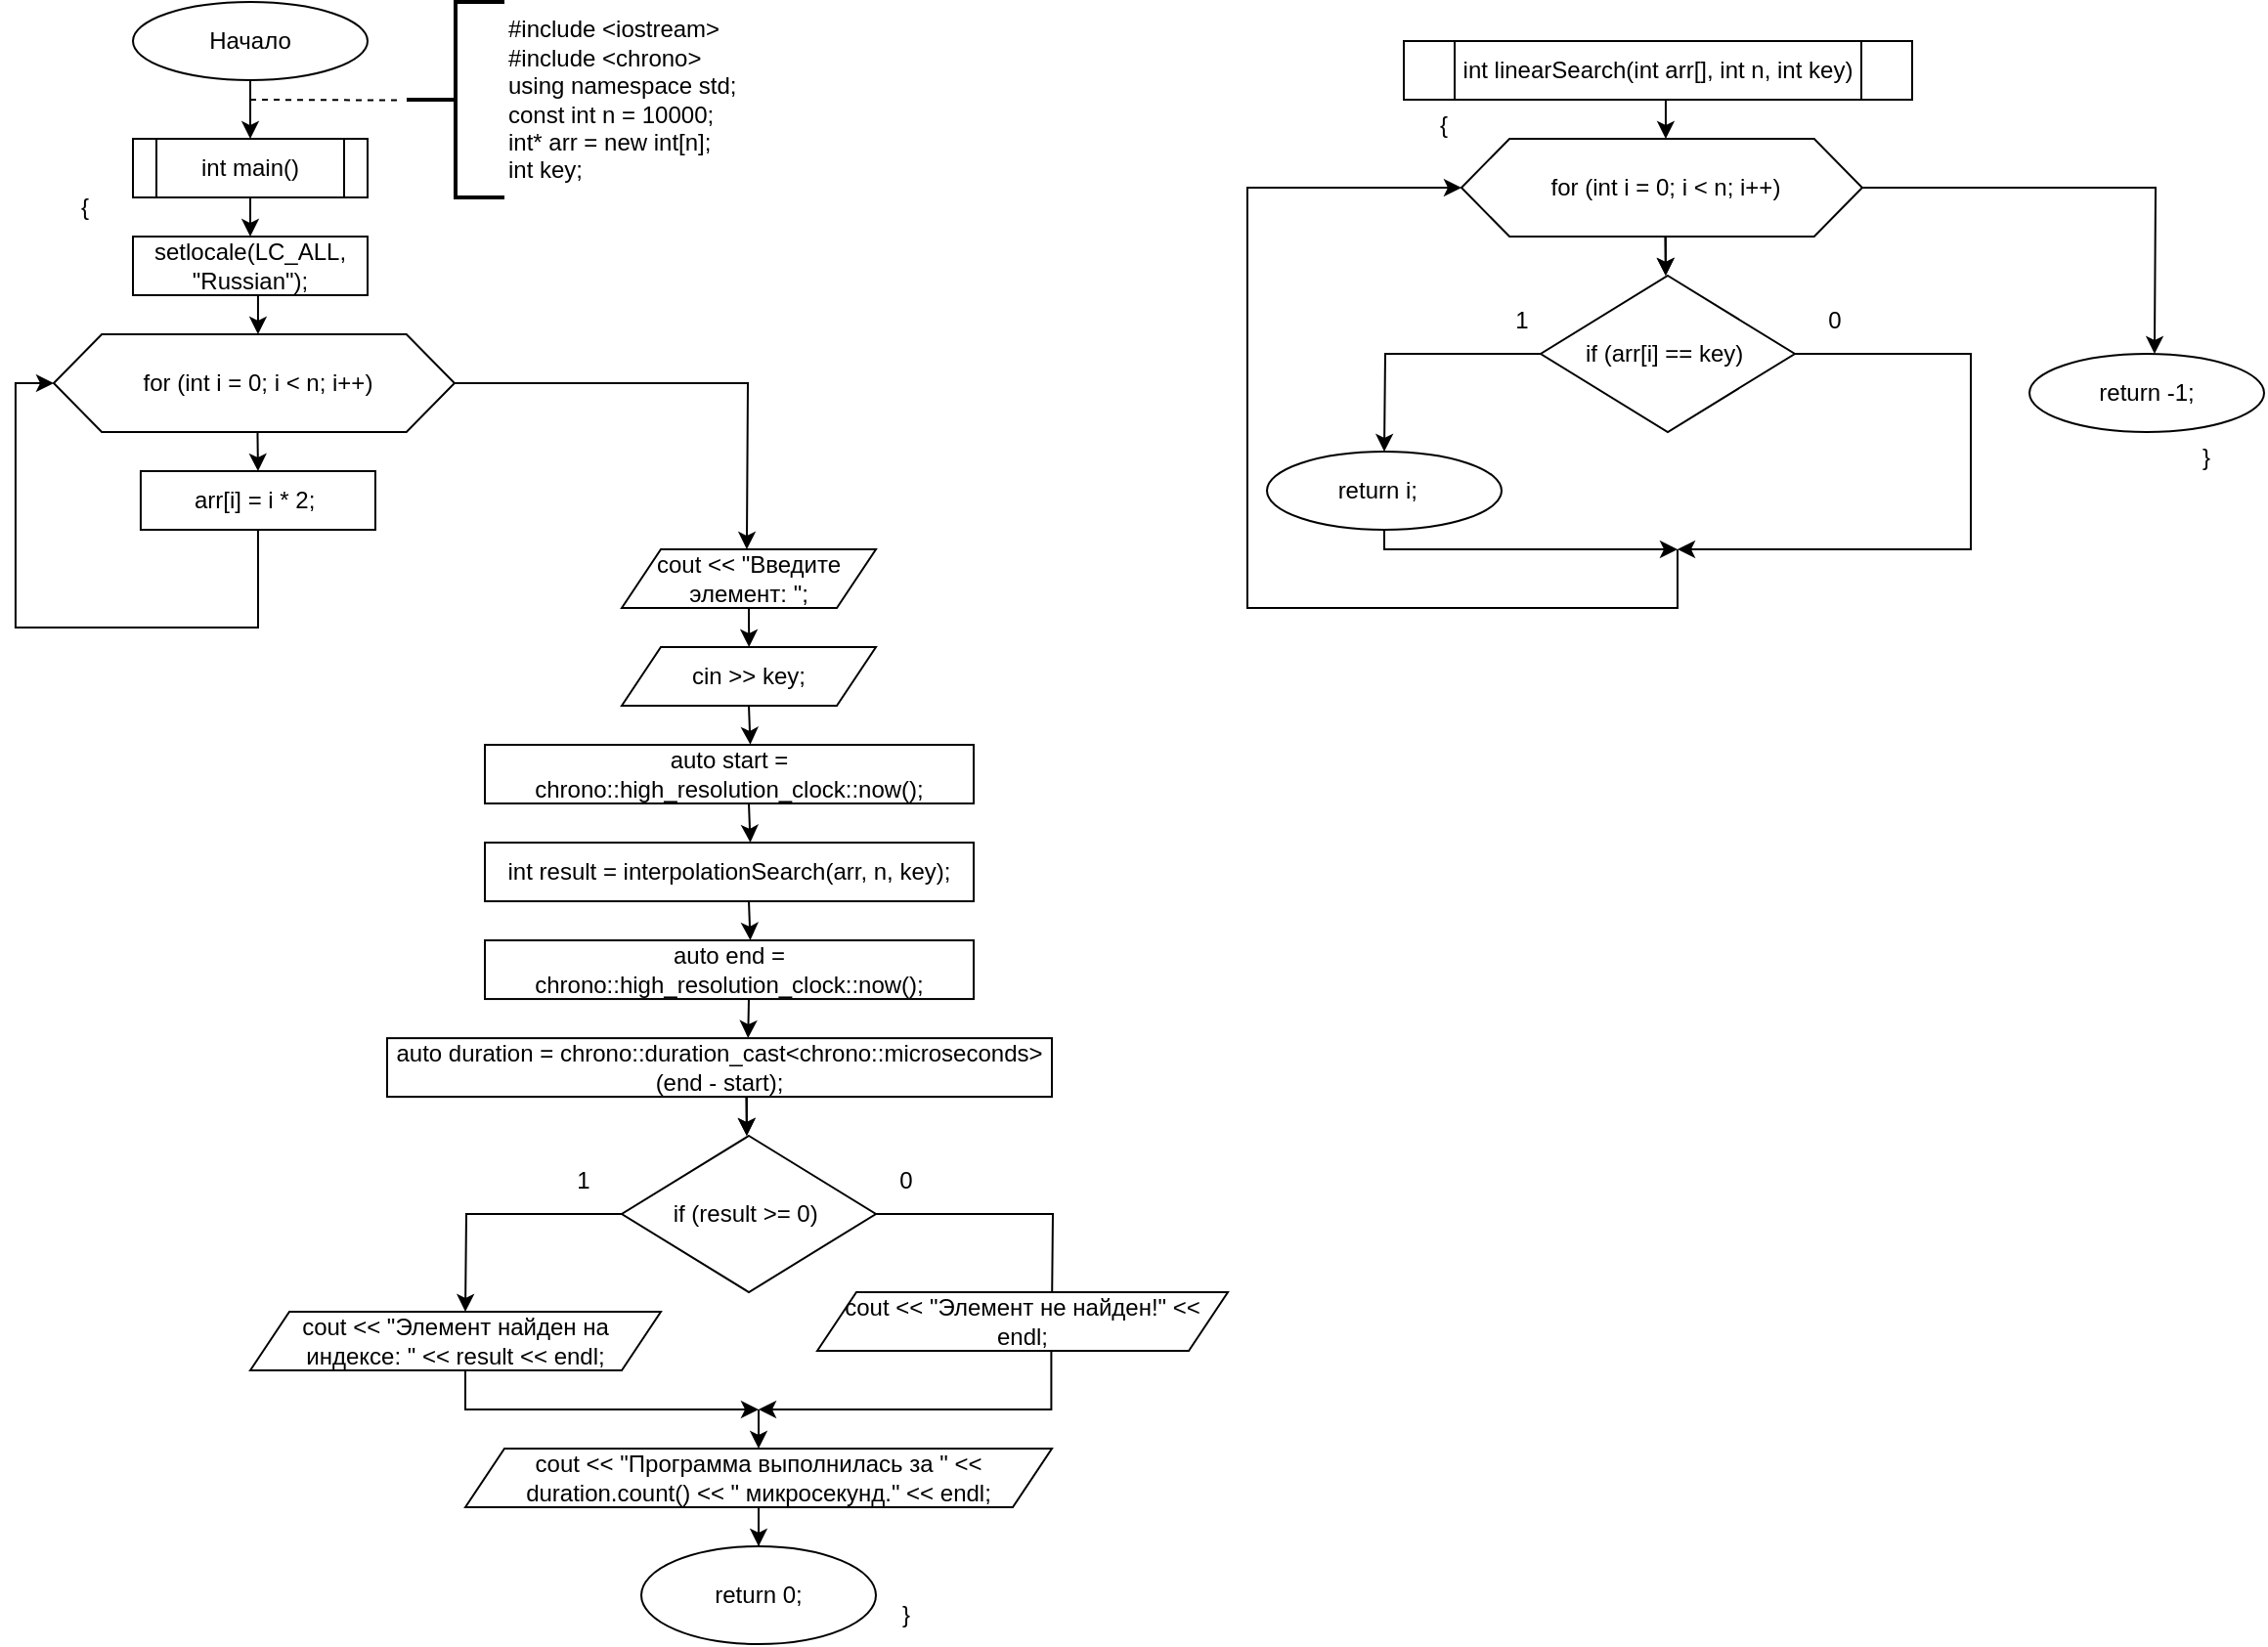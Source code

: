 <mxfile version="26.0.9">
  <diagram name="Страница — 1" id="4ZSz0JAFuTdOmguWQPWU">
    <mxGraphModel dx="1687" dy="984" grid="1" gridSize="10" guides="1" tooltips="1" connect="1" arrows="1" fold="1" page="1" pageScale="1" pageWidth="827" pageHeight="1169" math="0" shadow="0">
      <root>
        <mxCell id="0" />
        <mxCell id="1" parent="0" />
        <mxCell id="oYJm5ToDIsL-59CE9eMB-1" value="" style="edgeStyle=orthogonalEdgeStyle;rounded=0;orthogonalLoop=1;jettySize=auto;html=1;" edge="1" parent="1" source="oYJm5ToDIsL-59CE9eMB-2">
          <mxGeometry relative="1" as="geometry">
            <mxPoint x="220" y="100" as="targetPoint" />
          </mxGeometry>
        </mxCell>
        <mxCell id="oYJm5ToDIsL-59CE9eMB-2" value="Начало" style="ellipse;whiteSpace=wrap;html=1;" vertex="1" parent="1">
          <mxGeometry x="160" y="30" width="120" height="40" as="geometry" />
        </mxCell>
        <mxCell id="oYJm5ToDIsL-59CE9eMB-3" value="" style="edgeStyle=orthogonalEdgeStyle;rounded=0;orthogonalLoop=1;jettySize=auto;html=1;" edge="1" parent="1" source="oYJm5ToDIsL-59CE9eMB-4">
          <mxGeometry relative="1" as="geometry">
            <mxPoint x="220" y="150" as="targetPoint" />
          </mxGeometry>
        </mxCell>
        <mxCell id="oYJm5ToDIsL-59CE9eMB-4" value="int main()" style="shape=process;whiteSpace=wrap;html=1;backgroundOutline=1;" vertex="1" parent="1">
          <mxGeometry x="160" y="100" width="120" height="30" as="geometry" />
        </mxCell>
        <mxCell id="oYJm5ToDIsL-59CE9eMB-5" value="setlocale(LC_ALL, &quot;Russian&quot;);" style="rounded=0;whiteSpace=wrap;html=1;" vertex="1" parent="1">
          <mxGeometry x="160" y="150" width="120" height="30" as="geometry" />
        </mxCell>
        <mxCell id="oYJm5ToDIsL-59CE9eMB-6" value="&lt;div&gt;#include &amp;lt;iostream&amp;gt;&lt;/div&gt;&lt;div&gt;#include &amp;lt;chrono&amp;gt;&amp;nbsp;&lt;/div&gt;&lt;div&gt;using namespace std;&lt;/div&gt;&lt;div&gt;&lt;div&gt;const int n = 10000;&lt;/div&gt;&lt;div&gt;int* arr = new int[n];&lt;/div&gt;&lt;/div&gt;&lt;div&gt;int key;&lt;br&gt;&lt;/div&gt;" style="strokeWidth=2;html=1;shape=mxgraph.flowchart.annotation_2;align=left;labelPosition=right;pointerEvents=1;" vertex="1" parent="1">
          <mxGeometry x="300" y="30" width="50" height="100" as="geometry" />
        </mxCell>
        <mxCell id="oYJm5ToDIsL-59CE9eMB-7" value="" style="endArrow=none;dashed=1;html=1;rounded=0;entryX=-0.04;entryY=0.503;entryDx=0;entryDy=0;entryPerimeter=0;" edge="1" parent="1" target="oYJm5ToDIsL-59CE9eMB-6">
          <mxGeometry width="50" height="50" relative="1" as="geometry">
            <mxPoint x="220" y="80" as="sourcePoint" />
            <mxPoint x="290" y="80" as="targetPoint" />
          </mxGeometry>
        </mxCell>
        <mxCell id="oYJm5ToDIsL-59CE9eMB-8" value="" style="edgeStyle=orthogonalEdgeStyle;rounded=0;orthogonalLoop=1;jettySize=auto;html=1;" edge="1" parent="1">
          <mxGeometry relative="1" as="geometry">
            <mxPoint x="223.971" y="180" as="sourcePoint" />
            <mxPoint x="223.971" y="200" as="targetPoint" />
          </mxGeometry>
        </mxCell>
        <mxCell id="oYJm5ToDIsL-59CE9eMB-9" style="edgeStyle=orthogonalEdgeStyle;rounded=0;orthogonalLoop=1;jettySize=auto;html=1;exitX=1;exitY=0.5;exitDx=0;exitDy=0;" edge="1" parent="1" source="oYJm5ToDIsL-59CE9eMB-10">
          <mxGeometry relative="1" as="geometry">
            <mxPoint x="473.971" y="310" as="targetPoint" />
          </mxGeometry>
        </mxCell>
        <mxCell id="oYJm5ToDIsL-59CE9eMB-10" value="" style="verticalLabelPosition=bottom;verticalAlign=top;html=1;shape=hexagon;perimeter=hexagonPerimeter2;arcSize=6;size=0.12;" vertex="1" parent="1">
          <mxGeometry x="119.471" y="200" width="205" height="50" as="geometry" />
        </mxCell>
        <mxCell id="oYJm5ToDIsL-59CE9eMB-11" value="" style="edgeStyle=orthogonalEdgeStyle;rounded=0;orthogonalLoop=1;jettySize=auto;html=1;" edge="1" parent="1">
          <mxGeometry relative="1" as="geometry">
            <mxPoint x="223.731" y="250" as="sourcePoint" />
            <mxPoint x="223.971" y="270" as="targetPoint" />
          </mxGeometry>
        </mxCell>
        <mxCell id="oYJm5ToDIsL-59CE9eMB-12" value="for (int i = 0; i &amp;lt; n; i++)" style="text;html=1;align=center;verticalAlign=middle;whiteSpace=wrap;rounded=0;" vertex="1" parent="1">
          <mxGeometry x="163.971" y="210" width="120" height="30" as="geometry" />
        </mxCell>
        <mxCell id="oYJm5ToDIsL-59CE9eMB-13" value="" style="edgeStyle=orthogonalEdgeStyle;rounded=0;orthogonalLoop=1;jettySize=auto;html=1;entryX=0;entryY=0.5;entryDx=0;entryDy=0;" edge="1" parent="1" target="oYJm5ToDIsL-59CE9eMB-10">
          <mxGeometry relative="1" as="geometry">
            <mxPoint x="223.971" y="300" as="sourcePoint" />
            <mxPoint x="103.971" y="270" as="targetPoint" />
            <Array as="points">
              <mxPoint x="223.971" y="350" />
              <mxPoint x="99.971" y="350" />
              <mxPoint x="99.971" y="225" />
            </Array>
          </mxGeometry>
        </mxCell>
        <mxCell id="oYJm5ToDIsL-59CE9eMB-14" value="arr[i] = i * 2;&amp;nbsp;" style="rounded=0;whiteSpace=wrap;html=1;" vertex="1" parent="1">
          <mxGeometry x="163.971" y="270" width="120" height="30" as="geometry" />
        </mxCell>
        <mxCell id="oYJm5ToDIsL-59CE9eMB-15" style="edgeStyle=orthogonalEdgeStyle;rounded=0;orthogonalLoop=1;jettySize=auto;html=1;exitX=0.5;exitY=1;exitDx=0;exitDy=0;" edge="1" parent="1" source="oYJm5ToDIsL-59CE9eMB-16">
          <mxGeometry relative="1" as="geometry">
            <mxPoint x="475.095" y="360" as="targetPoint" />
          </mxGeometry>
        </mxCell>
        <mxCell id="oYJm5ToDIsL-59CE9eMB-16" value="cout &amp;lt;&amp;lt; &quot;Введите элемент: &quot;;" style="shape=parallelogram;perimeter=parallelogramPerimeter;whiteSpace=wrap;html=1;fixedSize=1;" vertex="1" parent="1">
          <mxGeometry x="410" y="310" width="130" height="30" as="geometry" />
        </mxCell>
        <mxCell id="oYJm5ToDIsL-59CE9eMB-17" value="cin &amp;gt;&amp;gt; key;" style="shape=parallelogram;perimeter=parallelogramPerimeter;whiteSpace=wrap;html=1;fixedSize=1;" vertex="1" parent="1">
          <mxGeometry x="410" y="360" width="130" height="30" as="geometry" />
        </mxCell>
        <mxCell id="oYJm5ToDIsL-59CE9eMB-18" value="auto start = chrono::high_resolution_clock::now();" style="rounded=0;whiteSpace=wrap;html=1;" vertex="1" parent="1">
          <mxGeometry x="340" y="410" width="250" height="30" as="geometry" />
        </mxCell>
        <mxCell id="oYJm5ToDIsL-59CE9eMB-19" style="edgeStyle=orthogonalEdgeStyle;rounded=0;orthogonalLoop=1;jettySize=auto;html=1;exitX=0.5;exitY=1;exitDx=0;exitDy=0;entryX=0.543;entryY=-0.003;entryDx=0;entryDy=0;entryPerimeter=0;" edge="1" parent="1" source="oYJm5ToDIsL-59CE9eMB-17" target="oYJm5ToDIsL-59CE9eMB-18">
          <mxGeometry relative="1" as="geometry" />
        </mxCell>
        <mxCell id="oYJm5ToDIsL-59CE9eMB-20" value="int result = interpolationSearch(arr, n, key);" style="rounded=0;whiteSpace=wrap;html=1;" vertex="1" parent="1">
          <mxGeometry x="340" y="460.03" width="250" height="30" as="geometry" />
        </mxCell>
        <mxCell id="oYJm5ToDIsL-59CE9eMB-21" style="edgeStyle=orthogonalEdgeStyle;rounded=0;orthogonalLoop=1;jettySize=auto;html=1;exitX=0.5;exitY=1;exitDx=0;exitDy=0;entryX=0.543;entryY=-0.003;entryDx=0;entryDy=0;entryPerimeter=0;" edge="1" parent="1" target="oYJm5ToDIsL-59CE9eMB-20">
          <mxGeometry relative="1" as="geometry">
            <mxPoint x="475" y="440.03" as="sourcePoint" />
          </mxGeometry>
        </mxCell>
        <mxCell id="oYJm5ToDIsL-59CE9eMB-22" value="auto end = chrono::high_resolution_clock::now();" style="rounded=0;whiteSpace=wrap;html=1;" vertex="1" parent="1">
          <mxGeometry x="340" y="510.03" width="250" height="30" as="geometry" />
        </mxCell>
        <mxCell id="oYJm5ToDIsL-59CE9eMB-23" style="edgeStyle=orthogonalEdgeStyle;rounded=0;orthogonalLoop=1;jettySize=auto;html=1;exitX=0.5;exitY=1;exitDx=0;exitDy=0;entryX=0.543;entryY=-0.003;entryDx=0;entryDy=0;entryPerimeter=0;" edge="1" parent="1" target="oYJm5ToDIsL-59CE9eMB-22">
          <mxGeometry relative="1" as="geometry">
            <mxPoint x="475" y="490.03" as="sourcePoint" />
          </mxGeometry>
        </mxCell>
        <mxCell id="oYJm5ToDIsL-59CE9eMB-24" value="auto duration = chrono::duration_cast&amp;lt;chrono::microseconds&amp;gt;(end - start);" style="rounded=0;whiteSpace=wrap;html=1;" vertex="1" parent="1">
          <mxGeometry x="290" y="560.06" width="340" height="30" as="geometry" />
        </mxCell>
        <mxCell id="oYJm5ToDIsL-59CE9eMB-25" style="edgeStyle=orthogonalEdgeStyle;rounded=0;orthogonalLoop=1;jettySize=auto;html=1;exitX=0.5;exitY=1;exitDx=0;exitDy=0;entryX=0.543;entryY=-0.003;entryDx=0;entryDy=0;entryPerimeter=0;" edge="1" parent="1" target="oYJm5ToDIsL-59CE9eMB-24">
          <mxGeometry relative="1" as="geometry">
            <mxPoint x="475" y="540.06" as="sourcePoint" />
          </mxGeometry>
        </mxCell>
        <mxCell id="oYJm5ToDIsL-59CE9eMB-26" value="" style="edgeStyle=orthogonalEdgeStyle;rounded=0;orthogonalLoop=1;jettySize=auto;html=1;" edge="1" parent="1">
          <mxGeometry relative="1" as="geometry">
            <mxPoint x="473.703" y="590.0" as="sourcePoint" />
            <mxPoint x="473.943" y="610.0" as="targetPoint" />
          </mxGeometry>
        </mxCell>
        <mxCell id="oYJm5ToDIsL-59CE9eMB-27" value="" style="edgeStyle=orthogonalEdgeStyle;rounded=0;orthogonalLoop=1;jettySize=auto;html=1;" edge="1" parent="1">
          <mxGeometry relative="1" as="geometry">
            <mxPoint x="473.943" y="590.0" as="sourcePoint" />
            <mxPoint x="473.943" y="610.0" as="targetPoint" />
          </mxGeometry>
        </mxCell>
        <mxCell id="oYJm5ToDIsL-59CE9eMB-28" style="edgeStyle=orthogonalEdgeStyle;rounded=0;orthogonalLoop=1;jettySize=auto;html=1;exitX=0;exitY=0.5;exitDx=0;exitDy=0;" edge="1" parent="1" source="oYJm5ToDIsL-59CE9eMB-30">
          <mxGeometry relative="1" as="geometry">
            <mxPoint x="330" y="700.0" as="targetPoint" />
          </mxGeometry>
        </mxCell>
        <mxCell id="oYJm5ToDIsL-59CE9eMB-29" style="edgeStyle=orthogonalEdgeStyle;rounded=0;orthogonalLoop=1;jettySize=auto;html=1;exitX=1;exitY=0.5;exitDx=0;exitDy=0;" edge="1" parent="1" source="oYJm5ToDIsL-59CE9eMB-30">
          <mxGeometry relative="1" as="geometry">
            <mxPoint x="630.0" y="700.0" as="targetPoint" />
          </mxGeometry>
        </mxCell>
        <mxCell id="oYJm5ToDIsL-59CE9eMB-30" value="if (result &amp;gt;= 0)&amp;nbsp;" style="rhombus;whiteSpace=wrap;html=1;" vertex="1" parent="1">
          <mxGeometry x="410" y="610.0" width="130" height="80" as="geometry" />
        </mxCell>
        <mxCell id="oYJm5ToDIsL-59CE9eMB-31" style="edgeStyle=orthogonalEdgeStyle;rounded=0;orthogonalLoop=1;jettySize=auto;html=1;exitX=0.5;exitY=1;exitDx=0;exitDy=0;" edge="1" parent="1">
          <mxGeometry relative="1" as="geometry">
            <mxPoint x="480.0" y="750.0" as="targetPoint" />
            <Array as="points">
              <mxPoint x="330" y="750.0" />
            </Array>
            <mxPoint x="330" y="730" as="sourcePoint" />
          </mxGeometry>
        </mxCell>
        <mxCell id="oYJm5ToDIsL-59CE9eMB-32" style="edgeStyle=orthogonalEdgeStyle;rounded=0;orthogonalLoop=1;jettySize=auto;html=1;exitX=0.57;exitY=0.962;exitDx=0;exitDy=0;exitPerimeter=0;" edge="1" parent="1" source="oYJm5ToDIsL-59CE9eMB-34">
          <mxGeometry relative="1" as="geometry">
            <mxPoint x="480.0" y="750.0" as="targetPoint" />
            <Array as="points">
              <mxPoint x="630" y="750" />
            </Array>
            <mxPoint x="630.0" y="730" as="sourcePoint" />
          </mxGeometry>
        </mxCell>
        <mxCell id="oYJm5ToDIsL-59CE9eMB-33" value="cout &amp;lt;&amp;lt; &quot;Элемент найден на индексе: &quot; &amp;lt;&amp;lt; result &amp;lt;&amp;lt; endl;" style="shape=parallelogram;perimeter=parallelogramPerimeter;whiteSpace=wrap;html=1;fixedSize=1;" vertex="1" parent="1">
          <mxGeometry x="220" y="700" width="210" height="30" as="geometry" />
        </mxCell>
        <mxCell id="oYJm5ToDIsL-59CE9eMB-34" value="cout &amp;lt;&amp;lt; &quot;Элемент не найден!&quot; &amp;lt;&amp;lt; endl;" style="shape=parallelogram;perimeter=parallelogramPerimeter;whiteSpace=wrap;html=1;fixedSize=1;" vertex="1" parent="1">
          <mxGeometry x="510" y="690" width="210" height="30" as="geometry" />
        </mxCell>
        <mxCell id="oYJm5ToDIsL-59CE9eMB-35" value="" style="endArrow=classic;html=1;rounded=0;" edge="1" parent="1">
          <mxGeometry width="50" height="50" relative="1" as="geometry">
            <mxPoint x="480" y="750" as="sourcePoint" />
            <mxPoint x="480" y="770" as="targetPoint" />
          </mxGeometry>
        </mxCell>
        <mxCell id="oYJm5ToDIsL-59CE9eMB-36" style="edgeStyle=orthogonalEdgeStyle;rounded=0;orthogonalLoop=1;jettySize=auto;html=1;exitX=0.5;exitY=1;exitDx=0;exitDy=0;" edge="1" parent="1" source="oYJm5ToDIsL-59CE9eMB-37" target="oYJm5ToDIsL-59CE9eMB-38">
          <mxGeometry relative="1" as="geometry" />
        </mxCell>
        <mxCell id="oYJm5ToDIsL-59CE9eMB-37" value="cout &amp;lt;&amp;lt; &quot;Программа выполнилась за &quot; &amp;lt;&amp;lt; duration.count() &amp;lt;&amp;lt; &quot; микросекунд.&quot; &amp;lt;&amp;lt; endl;" style="shape=parallelogram;perimeter=parallelogramPerimeter;whiteSpace=wrap;html=1;fixedSize=1;" vertex="1" parent="1">
          <mxGeometry x="330" y="770" width="300" height="30" as="geometry" />
        </mxCell>
        <mxCell id="oYJm5ToDIsL-59CE9eMB-38" value="return 0;" style="ellipse;whiteSpace=wrap;html=1;" vertex="1" parent="1">
          <mxGeometry x="420" y="820" width="120" height="50" as="geometry" />
        </mxCell>
        <mxCell id="oYJm5ToDIsL-59CE9eMB-39" value="1" style="text;html=1;align=center;verticalAlign=middle;resizable=0;points=[];autosize=1;strokeColor=none;fillColor=none;" vertex="1" parent="1">
          <mxGeometry x="375" y="618" width="30" height="30" as="geometry" />
        </mxCell>
        <mxCell id="oYJm5ToDIsL-59CE9eMB-40" value="0" style="text;html=1;align=center;verticalAlign=middle;resizable=0;points=[];autosize=1;strokeColor=none;fillColor=none;" vertex="1" parent="1">
          <mxGeometry x="540" y="618" width="30" height="30" as="geometry" />
        </mxCell>
        <mxCell id="oYJm5ToDIsL-59CE9eMB-41" value="}" style="text;html=1;align=center;verticalAlign=middle;resizable=0;points=[];autosize=1;strokeColor=none;fillColor=none;" vertex="1" parent="1">
          <mxGeometry x="540" y="840" width="30" height="30" as="geometry" />
        </mxCell>
        <mxCell id="oYJm5ToDIsL-59CE9eMB-42" value="{" style="text;html=1;align=center;verticalAlign=middle;resizable=0;points=[];autosize=1;strokeColor=none;fillColor=none;" vertex="1" parent="1">
          <mxGeometry x="120" y="120" width="30" height="30" as="geometry" />
        </mxCell>
        <mxCell id="oYJm5ToDIsL-59CE9eMB-43" value="int linearSearch(int arr[], int n, int key)" style="shape=process;whiteSpace=wrap;html=1;backgroundOutline=1;" vertex="1" parent="1">
          <mxGeometry x="810" y="50" width="260" height="30" as="geometry" />
        </mxCell>
        <mxCell id="oYJm5ToDIsL-59CE9eMB-44" value="" style="edgeStyle=orthogonalEdgeStyle;rounded=0;orthogonalLoop=1;jettySize=auto;html=1;" edge="1" parent="1">
          <mxGeometry relative="1" as="geometry">
            <mxPoint x="943.971" y="80" as="sourcePoint" />
            <mxPoint x="943.971" y="100" as="targetPoint" />
          </mxGeometry>
        </mxCell>
        <mxCell id="oYJm5ToDIsL-59CE9eMB-45" style="edgeStyle=orthogonalEdgeStyle;rounded=0;orthogonalLoop=1;jettySize=auto;html=1;exitX=1;exitY=0.5;exitDx=0;exitDy=0;" edge="1" source="oYJm5ToDIsL-59CE9eMB-46" parent="1">
          <mxGeometry relative="1" as="geometry">
            <mxPoint x="1193.971" y="210" as="targetPoint" />
          </mxGeometry>
        </mxCell>
        <mxCell id="oYJm5ToDIsL-59CE9eMB-46" value="" style="verticalLabelPosition=bottom;verticalAlign=top;html=1;shape=hexagon;perimeter=hexagonPerimeter2;arcSize=6;size=0.12;" vertex="1" parent="1">
          <mxGeometry x="839.471" y="100" width="205" height="50" as="geometry" />
        </mxCell>
        <mxCell id="oYJm5ToDIsL-59CE9eMB-48" value="for (int i = 0; i &amp;lt; n; i++)" style="text;html=1;align=center;verticalAlign=middle;whiteSpace=wrap;rounded=0;" vertex="1" parent="1">
          <mxGeometry x="883.971" y="110" width="120" height="30" as="geometry" />
        </mxCell>
        <mxCell id="oYJm5ToDIsL-59CE9eMB-51" value="" style="edgeStyle=orthogonalEdgeStyle;rounded=0;orthogonalLoop=1;jettySize=auto;html=1;" edge="1" parent="1">
          <mxGeometry relative="1" as="geometry">
            <mxPoint x="943.703" y="150.0" as="sourcePoint" />
            <mxPoint x="943.943" y="170.0" as="targetPoint" />
          </mxGeometry>
        </mxCell>
        <mxCell id="oYJm5ToDIsL-59CE9eMB-52" value="" style="edgeStyle=orthogonalEdgeStyle;rounded=0;orthogonalLoop=1;jettySize=auto;html=1;" edge="1" parent="1">
          <mxGeometry relative="1" as="geometry">
            <mxPoint x="943.943" y="150.0" as="sourcePoint" />
            <mxPoint x="943.943" y="170.0" as="targetPoint" />
          </mxGeometry>
        </mxCell>
        <mxCell id="oYJm5ToDIsL-59CE9eMB-53" style="edgeStyle=orthogonalEdgeStyle;rounded=0;orthogonalLoop=1;jettySize=auto;html=1;exitX=0;exitY=0.5;exitDx=0;exitDy=0;" edge="1" source="oYJm5ToDIsL-59CE9eMB-55" parent="1">
          <mxGeometry relative="1" as="geometry">
            <mxPoint x="800" y="260.0" as="targetPoint" />
          </mxGeometry>
        </mxCell>
        <mxCell id="oYJm5ToDIsL-59CE9eMB-55" value="if (arr[i] == key)&amp;nbsp;" style="rhombus;whiteSpace=wrap;html=1;" vertex="1" parent="1">
          <mxGeometry x="880" y="170.0" width="130" height="80" as="geometry" />
        </mxCell>
        <mxCell id="oYJm5ToDIsL-59CE9eMB-56" style="edgeStyle=orthogonalEdgeStyle;rounded=0;orthogonalLoop=1;jettySize=auto;html=1;exitX=0.5;exitY=1;exitDx=0;exitDy=0;" edge="1" parent="1">
          <mxGeometry relative="1" as="geometry">
            <mxPoint x="950.0" y="310.0" as="targetPoint" />
            <Array as="points">
              <mxPoint x="800" y="310.0" />
            </Array>
            <mxPoint x="800" y="290.0" as="sourcePoint" />
          </mxGeometry>
        </mxCell>
        <mxCell id="oYJm5ToDIsL-59CE9eMB-58" style="edgeStyle=orthogonalEdgeStyle;rounded=0;orthogonalLoop=1;jettySize=auto;html=1;exitX=1;exitY=0.5;exitDx=0;exitDy=0;" edge="1" source="oYJm5ToDIsL-59CE9eMB-55" parent="1">
          <mxGeometry relative="1" as="geometry">
            <mxPoint x="950.0" y="310.0" as="targetPoint" />
            <Array as="points">
              <mxPoint x="1100" y="210" />
              <mxPoint x="1100" y="310" />
            </Array>
            <mxPoint x="1100" y="290.0" as="sourcePoint" />
          </mxGeometry>
        </mxCell>
        <mxCell id="oYJm5ToDIsL-59CE9eMB-61" value="return i;&amp;nbsp;&amp;nbsp;" style="ellipse;whiteSpace=wrap;html=1;" vertex="1" parent="1">
          <mxGeometry x="740" y="260" width="120" height="40" as="geometry" />
        </mxCell>
        <mxCell id="oYJm5ToDIsL-59CE9eMB-62" value="" style="endArrow=classic;html=1;rounded=0;entryX=0;entryY=0.5;entryDx=0;entryDy=0;" edge="1" parent="1" target="oYJm5ToDIsL-59CE9eMB-46">
          <mxGeometry width="50" height="50" relative="1" as="geometry">
            <mxPoint x="950" y="310" as="sourcePoint" />
            <mxPoint x="1000" y="260" as="targetPoint" />
            <Array as="points">
              <mxPoint x="950" y="340" />
              <mxPoint x="730" y="340" />
              <mxPoint x="730" y="125" />
            </Array>
          </mxGeometry>
        </mxCell>
        <mxCell id="oYJm5ToDIsL-59CE9eMB-63" value="1" style="text;html=1;align=center;verticalAlign=middle;resizable=0;points=[];autosize=1;strokeColor=none;fillColor=none;" vertex="1" parent="1">
          <mxGeometry x="855" y="178" width="30" height="30" as="geometry" />
        </mxCell>
        <mxCell id="oYJm5ToDIsL-59CE9eMB-64" value="0" style="text;html=1;align=center;verticalAlign=middle;resizable=0;points=[];autosize=1;strokeColor=none;fillColor=none;" vertex="1" parent="1">
          <mxGeometry x="1015" y="178" width="30" height="30" as="geometry" />
        </mxCell>
        <mxCell id="oYJm5ToDIsL-59CE9eMB-65" value="{" style="text;html=1;align=center;verticalAlign=middle;resizable=0;points=[];autosize=1;strokeColor=none;fillColor=none;" vertex="1" parent="1">
          <mxGeometry x="815" y="78" width="30" height="30" as="geometry" />
        </mxCell>
        <mxCell id="oYJm5ToDIsL-59CE9eMB-66" value="return -1;" style="ellipse;whiteSpace=wrap;html=1;" vertex="1" parent="1">
          <mxGeometry x="1130" y="210" width="120" height="40" as="geometry" />
        </mxCell>
        <mxCell id="oYJm5ToDIsL-59CE9eMB-67" value="}" style="text;html=1;align=center;verticalAlign=middle;resizable=0;points=[];autosize=1;strokeColor=none;fillColor=none;" vertex="1" parent="1">
          <mxGeometry x="1205" y="248" width="30" height="30" as="geometry" />
        </mxCell>
      </root>
    </mxGraphModel>
  </diagram>
</mxfile>
